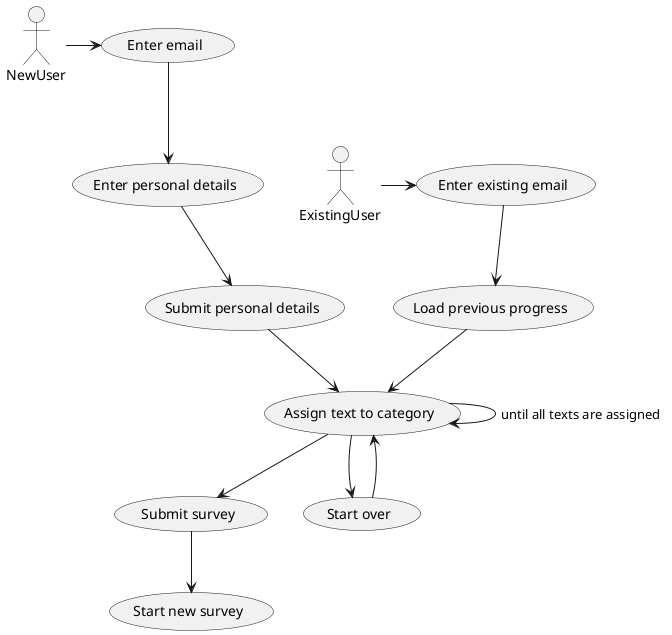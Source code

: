 @startuml User Flow
NewUser -> (Enter email)
(Enter email) --> (Enter personal details)
(Enter personal details) --> (Submit personal details)
(Submit personal details)  --> (Assign text to category)
(Assign text to category) --> (Assign text to category) : until all texts are assigned
(Assign text to category) --> (Submit survey)
(Submit survey) --> (Start new survey)
(Assign text to category) --> (Start over)
(Start over) --> (Assign text to category)

ExistingUser -> (Enter existing email)
(Enter existing email) --> (Load previous progress)
(Load previous progress) --> (Assign text to category)
@enduml

